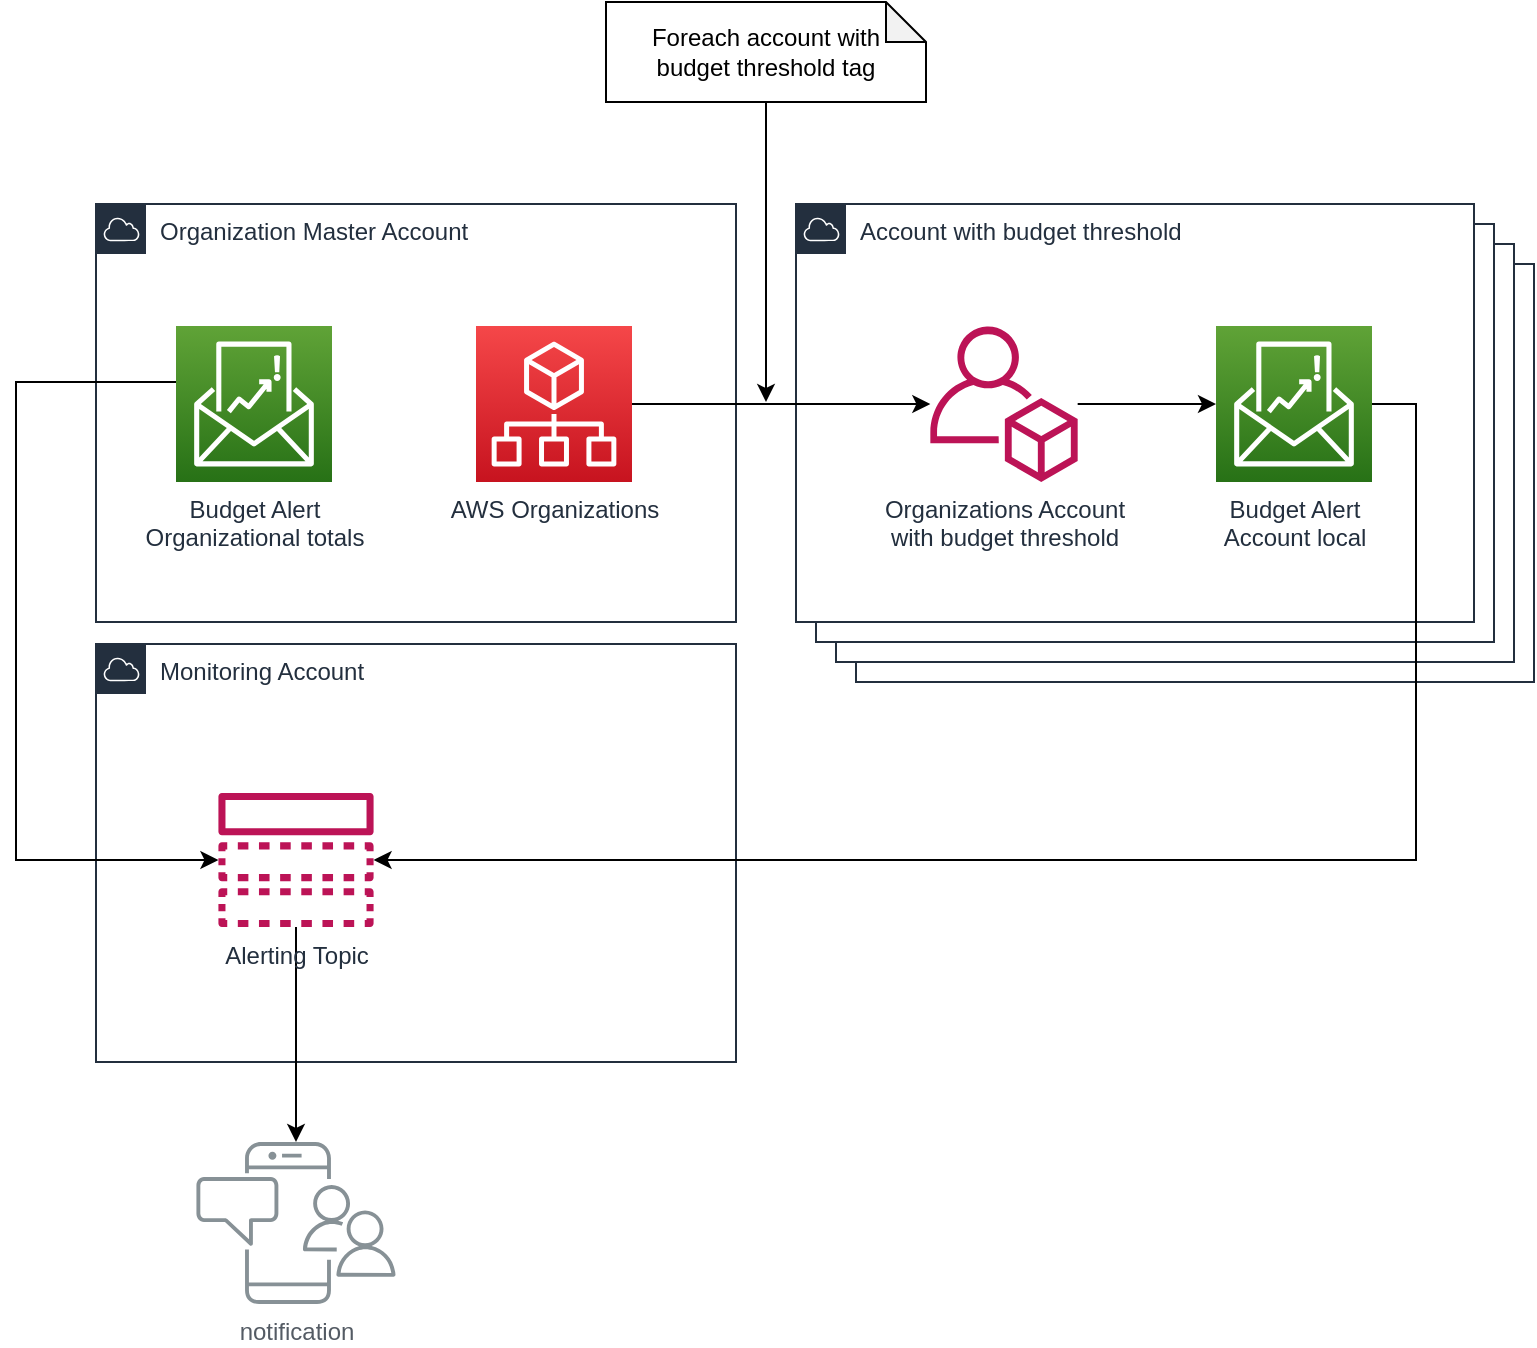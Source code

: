 <mxfile version="12.4.2" type="device" pages="1"><diagram id="SrBdiWN5ubmo9Itp_5Gl" name="Page-1"><mxGraphModel dx="1106" dy="784" grid="1" gridSize="10" guides="1" tooltips="1" connect="1" arrows="1" fold="1" page="1" pageScale="1" pageWidth="827" pageHeight="1169" math="0" shadow="0"><root><mxCell id="0"/><mxCell id="1" parent="0"/><mxCell id="NDDZIyUqz9BeptZQsdPr-52" value="Organization Master Account&amp;nbsp;" style="points=[[0,0],[0.25,0],[0.5,0],[0.75,0],[1,0],[1,0.25],[1,0.5],[1,0.75],[1,1],[0.75,1],[0.5,1],[0.25,1],[0,1],[0,0.75],[0,0.5],[0,0.25]];outlineConnect=0;gradientColor=none;html=1;whiteSpace=wrap;fontSize=12;fontStyle=0;shape=mxgraph.aws4.group;grIcon=mxgraph.aws4.group_aws_cloud;strokeColor=#232F3E;fillColor=none;verticalAlign=top;align=left;spacingLeft=30;fontColor=#232F3E;dashed=0;" parent="1" vertex="1"><mxGeometry x="90" y="201" width="320" height="209" as="geometry"/></mxCell><mxCell id="NDDZIyUqz9BeptZQsdPr-53" value="Monitoring Account" style="points=[[0,0],[0.25,0],[0.5,0],[0.75,0],[1,0],[1,0.25],[1,0.5],[1,0.75],[1,1],[0.75,1],[0.5,1],[0.25,1],[0,1],[0,0.75],[0,0.5],[0,0.25]];outlineConnect=0;gradientColor=none;html=1;whiteSpace=wrap;fontSize=12;fontStyle=0;shape=mxgraph.aws4.group;grIcon=mxgraph.aws4.group_aws_cloud;strokeColor=#232F3E;fillColor=none;verticalAlign=top;align=left;spacingLeft=30;fontColor=#232F3E;dashed=0;" parent="1" vertex="1"><mxGeometry x="90" y="421" width="320" height="209" as="geometry"/></mxCell><mxCell id="NDDZIyUqz9BeptZQsdPr-58" value="Account" style="points=[[0,0],[0.25,0],[0.5,0],[0.75,0],[1,0],[1,0.25],[1,0.5],[1,0.75],[1,1],[0.75,1],[0.5,1],[0.25,1],[0,1],[0,0.75],[0,0.5],[0,0.25]];outlineConnect=0;gradientColor=none;html=1;whiteSpace=wrap;fontSize=12;fontStyle=0;shape=mxgraph.aws4.group;grIcon=mxgraph.aws4.group_aws_cloud;strokeColor=#232F3E;fillColor=#ffffff;verticalAlign=top;align=left;spacingLeft=30;fontColor=#232F3E;dashed=0;" parent="1" vertex="1"><mxGeometry x="470" y="231" width="339" height="209" as="geometry"/></mxCell><mxCell id="NDDZIyUqz9BeptZQsdPr-57" value="Account" style="points=[[0,0],[0.25,0],[0.5,0],[0.75,0],[1,0],[1,0.25],[1,0.5],[1,0.75],[1,1],[0.75,1],[0.5,1],[0.25,1],[0,1],[0,0.75],[0,0.5],[0,0.25]];outlineConnect=0;gradientColor=none;html=1;whiteSpace=wrap;fontSize=12;fontStyle=0;shape=mxgraph.aws4.group;grIcon=mxgraph.aws4.group_aws_cloud;strokeColor=#232F3E;fillColor=#ffffff;verticalAlign=top;align=left;spacingLeft=30;fontColor=#232F3E;dashed=0;" parent="1" vertex="1"><mxGeometry x="460" y="221" width="339" height="209" as="geometry"/></mxCell><mxCell id="NDDZIyUqz9BeptZQsdPr-56" value="Account" style="points=[[0,0],[0.25,0],[0.5,0],[0.75,0],[1,0],[1,0.25],[1,0.5],[1,0.75],[1,1],[0.75,1],[0.5,1],[0.25,1],[0,1],[0,0.75],[0,0.5],[0,0.25]];outlineConnect=0;gradientColor=none;html=1;whiteSpace=wrap;fontSize=12;fontStyle=0;shape=mxgraph.aws4.group;grIcon=mxgraph.aws4.group_aws_cloud;strokeColor=#232F3E;fillColor=#ffffff;verticalAlign=top;align=left;spacingLeft=30;fontColor=#232F3E;dashed=0;" parent="1" vertex="1"><mxGeometry x="450" y="211" width="339" height="209" as="geometry"/></mxCell><mxCell id="NDDZIyUqz9BeptZQsdPr-55" value="Account&amp;nbsp;&lt;span style=&quot;text-align: center ; white-space: nowrap&quot;&gt;with budget threshold&lt;/span&gt;" style="points=[[0,0],[0.25,0],[0.5,0],[0.75,0],[1,0],[1,0.25],[1,0.5],[1,0.75],[1,1],[0.75,1],[0.5,1],[0.25,1],[0,1],[0,0.75],[0,0.5],[0,0.25]];outlineConnect=0;gradientColor=none;html=1;whiteSpace=wrap;fontSize=12;fontStyle=0;shape=mxgraph.aws4.group;grIcon=mxgraph.aws4.group_aws_cloud;strokeColor=#232F3E;fillColor=#ffffff;verticalAlign=top;align=left;spacingLeft=30;fontColor=#232F3E;dashed=0;" parent="1" vertex="1"><mxGeometry x="440" y="201" width="339" height="209" as="geometry"/></mxCell><mxCell id="NDDZIyUqz9BeptZQsdPr-31" style="edgeStyle=orthogonalEdgeStyle;rounded=0;orthogonalLoop=1;jettySize=auto;html=1;" parent="1" source="NDDZIyUqz9BeptZQsdPr-47" target="NDDZIyUqz9BeptZQsdPr-27" edge="1"><mxGeometry relative="1" as="geometry"><mxPoint x="358" y="296" as="sourcePoint"/></mxGeometry></mxCell><mxCell id="NDDZIyUqz9BeptZQsdPr-32" style="edgeStyle=orthogonalEdgeStyle;rounded=0;orthogonalLoop=1;jettySize=auto;html=1;" parent="1" source="NDDZIyUqz9BeptZQsdPr-27" target="NDDZIyUqz9BeptZQsdPr-63" edge="1"><mxGeometry relative="1" as="geometry"><mxPoint x="647.07" y="301.0" as="targetPoint"/></mxGeometry></mxCell><mxCell id="NDDZIyUqz9BeptZQsdPr-27" value="Organizations Account&lt;br&gt;with budget threshold" style="outlineConnect=0;fontColor=#232F3E;gradientColor=none;fillColor=#BC1356;strokeColor=none;dashed=0;verticalLabelPosition=bottom;verticalAlign=top;align=center;html=1;fontSize=12;fontStyle=0;aspect=fixed;pointerEvents=1;shape=mxgraph.aws4.organizations_account;" parent="1" vertex="1"><mxGeometry x="507" y="262" width="74" height="78" as="geometry"/></mxCell><mxCell id="gN3_k1ujgDrcuCjIJF4k-2" style="edgeStyle=orthogonalEdgeStyle;rounded=0;orthogonalLoop=1;jettySize=auto;html=1;" parent="1" source="NDDZIyUqz9BeptZQsdPr-29" target="gN3_k1ujgDrcuCjIJF4k-1" edge="1"><mxGeometry relative="1" as="geometry"/></mxCell><mxCell id="NDDZIyUqz9BeptZQsdPr-29" value="Alerting Topic" style="outlineConnect=0;fontColor=#232F3E;gradientColor=none;fillColor=#BC1356;strokeColor=none;dashed=0;verticalLabelPosition=bottom;verticalAlign=top;align=center;html=1;fontSize=12;fontStyle=0;aspect=fixed;pointerEvents=1;shape=mxgraph.aws4.topic;" parent="1" vertex="1"><mxGeometry x="151" y="495.5" width="78" height="67" as="geometry"/></mxCell><mxCell id="NDDZIyUqz9BeptZQsdPr-33" style="edgeStyle=orthogonalEdgeStyle;rounded=0;orthogonalLoop=1;jettySize=auto;html=1;" parent="1" source="NDDZIyUqz9BeptZQsdPr-63" target="NDDZIyUqz9BeptZQsdPr-29" edge="1"><mxGeometry relative="1" as="geometry"><mxPoint x="724.93" y="301.069" as="sourcePoint"/><Array as="points"><mxPoint x="750" y="301"/><mxPoint x="750" y="529"/></Array></mxGeometry></mxCell><mxCell id="NDDZIyUqz9BeptZQsdPr-35" style="edgeStyle=orthogonalEdgeStyle;rounded=0;orthogonalLoop=1;jettySize=auto;html=1;" parent="1" source="NDDZIyUqz9BeptZQsdPr-60" target="NDDZIyUqz9BeptZQsdPr-29" edge="1"><mxGeometry relative="1" as="geometry"><mxPoint x="130.07" y="290.034" as="sourcePoint"/><Array as="points"><mxPoint x="50" y="290"/><mxPoint x="50" y="529"/></Array></mxGeometry></mxCell><mxCell id="NDDZIyUqz9BeptZQsdPr-47" value="AWS Organizations&lt;br&gt;" style="outlineConnect=0;fontColor=#232F3E;gradientColor=#F54749;gradientDirection=north;fillColor=#C7131F;strokeColor=#ffffff;dashed=0;verticalLabelPosition=bottom;verticalAlign=top;align=center;html=1;fontSize=12;fontStyle=0;aspect=fixed;shape=mxgraph.aws4.resourceIcon;resIcon=mxgraph.aws4.organizations;" parent="1" vertex="1"><mxGeometry x="280" y="262" width="78" height="78" as="geometry"/></mxCell><mxCell id="NDDZIyUqz9BeptZQsdPr-51" style="edgeStyle=orthogonalEdgeStyle;rounded=0;orthogonalLoop=1;jettySize=auto;html=1;" parent="1" source="NDDZIyUqz9BeptZQsdPr-50" edge="1"><mxGeometry relative="1" as="geometry"><mxPoint x="425" y="300" as="targetPoint"/></mxGeometry></mxCell><mxCell id="NDDZIyUqz9BeptZQsdPr-50" value="Foreach account with &lt;br&gt;budget threshold tag" style="shape=note;whiteSpace=wrap;html=1;backgroundOutline=1;darkOpacity=0.05;strokeColor=#000000;fillColor=#FFFFFF;size=20;" parent="1" vertex="1"><mxGeometry x="345" y="100" width="160" height="50" as="geometry"/></mxCell><mxCell id="NDDZIyUqz9BeptZQsdPr-60" value="Budget Alert&lt;br&gt;Organizational totals" style="outlineConnect=0;fontColor=#232F3E;gradientColor=#60A337;gradientDirection=north;fillColor=#277116;strokeColor=#ffffff;dashed=0;verticalLabelPosition=bottom;verticalAlign=top;align=center;html=1;fontSize=12;fontStyle=0;aspect=fixed;shape=mxgraph.aws4.resourceIcon;resIcon=mxgraph.aws4.budgets;" parent="1" vertex="1"><mxGeometry x="130" y="262" width="78" height="78" as="geometry"/></mxCell><mxCell id="NDDZIyUqz9BeptZQsdPr-63" value="Budget Alert&lt;br&gt;Account local" style="outlineConnect=0;fontColor=#232F3E;gradientColor=#60A337;gradientDirection=north;fillColor=#277116;strokeColor=#ffffff;dashed=0;verticalLabelPosition=bottom;verticalAlign=top;align=center;html=1;fontSize=12;fontStyle=0;aspect=fixed;shape=mxgraph.aws4.resourceIcon;resIcon=mxgraph.aws4.budgets;" parent="1" vertex="1"><mxGeometry x="650" y="262" width="78" height="78" as="geometry"/></mxCell><mxCell id="gN3_k1ujgDrcuCjIJF4k-1" value="notification" style="outlineConnect=0;gradientColor=none;fontColor=#545B64;strokeColor=none;fillColor=#879196;dashed=0;verticalLabelPosition=bottom;verticalAlign=top;align=center;html=1;fontSize=12;fontStyle=0;aspect=fixed;shape=mxgraph.aws4.illustration_notification;pointerEvents=1" parent="1" vertex="1"><mxGeometry x="140" y="670" width="100" height="81" as="geometry"/></mxCell></root></mxGraphModel></diagram></mxfile>